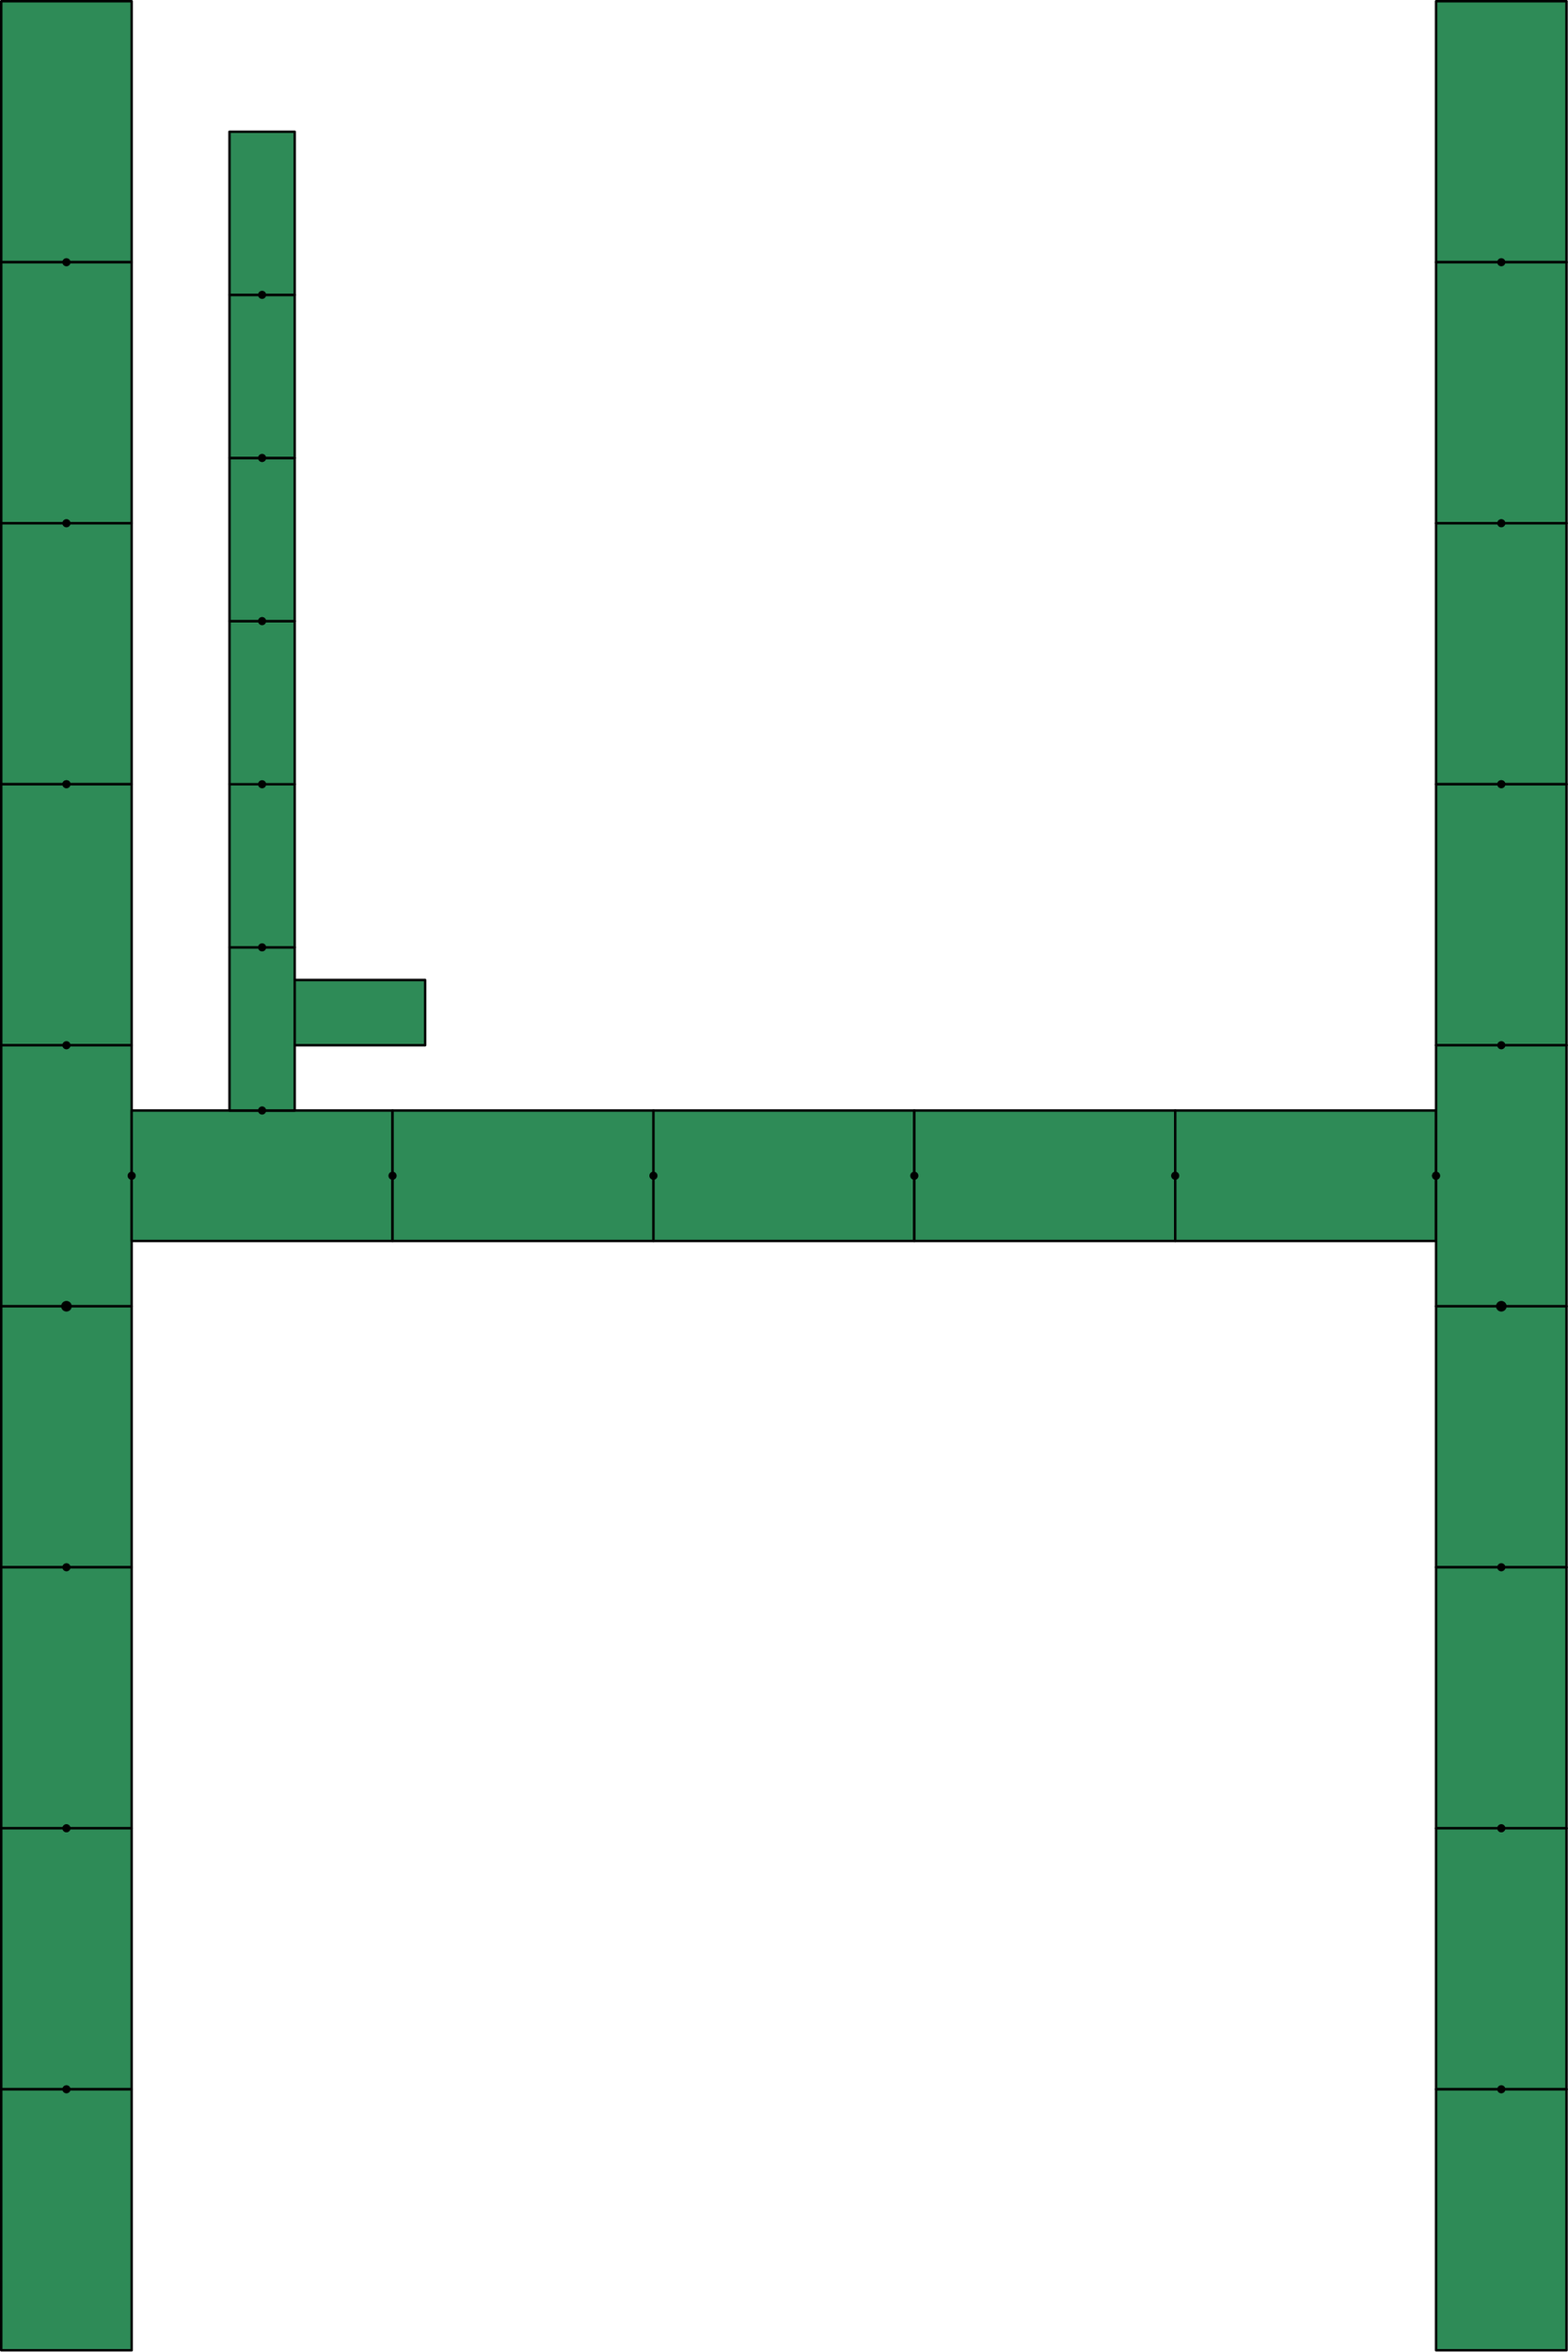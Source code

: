 <?xml version="1.0"?>
<!DOCTYPE ipe SYSTEM "ipe.dtd">
<ipe version="70005" creator="Ipe 7.1.4">
<info created="D:20140915202354" modified="D:20140915202354"/>
<ipestyle name="basic">
<symbol name="arrow/arc(spx)">
<path stroke="sym-stroke" fill="sym-stroke" pen="sym-pen">
0 0 m
-1 0.333 l
-1 -0.333 l
h
</path>
</symbol>
<symbol name="arrow/farc(spx)">
<path stroke="sym-stroke" fill="white" pen="sym-pen">
0 0 m
-1 0.333 l
-1 -0.333 l
h
</path>
</symbol>
<symbol name="mark/circle(sx)" transformations="translations">
<path fill="sym-stroke">
0.6 0 0 0.6 0 0 e
0.2 0 0 0.2 0 0 e
</path>
</symbol>
<symbol name="mark/disk(sx)" transformations="translations">
<path fill="sym-stroke">
0.6 0 0 0.6 0 0 e
</path>
</symbol>
<symbol name="mark/fdisk(sfx)" transformations="translations">
<group>
<path fill="sym-fill">
0.5 0 0 0.5 0 0 e
</path>
<path fill="sym-stroke" fillrule="eofill">
0.6 0 0 0.6 0 0 e
0.2 0 0 0.2 0 0 e
</path>
</group>
</symbol>
<symbol name="mark/box(sx)" transformations="translations">
<path fill="sym-stroke" fillrule="eofill">
-0.6 -0.6 m
0.6 -0.6 l
0.6 0.6 l
-0.6 0.6 l
h
-0.4 -0.4 m
0.4 -0.4 l
0.4 0.4 l
-0.4 0.4 l
h
</path>
</symbol>
<symbol name="mark/square(sx)" transformations="translations">
<path fill="sym-stroke">
-0.6 -0.6 m
0.6 -0.6 l
0.6 0.6 l
-0.6 0.6 l
h
</path>
</symbol>
<symbol name="mark/fsquare(sfx)" transformations="translations">
<group>
<path fill="sym-fill">
-0.5 -0.5 m
0.5 -0.5 l
0.5 0.5 l
-0.5 0.5 l
h
</path>
<path fill="sym-stroke" fillrule="eofill">
-0.6 -0.6 m
0.6 -0.6 l
0.6 0.6 l
-0.6 0.6 l
h
-0.4 -0.4 m
0.4 -0.4 l
0.4 0.4 l
-0.4 0.4 l
h
</path>
</group>
</symbol>
<symbol name="mark/cross(sx)" transformations="translations">
<group>
<path fill="sym-stroke">
-0.43 -0.57 m
0.57 0.43 l
0.43 0.57 l
-0.57 -0.43 l
h
</path>
<path fill="sym-stroke">
-0.43 0.57 m
0.57 -0.43 l
0.43 -0.57 l
-0.57 0.43 l
h
</path>
</group>
</symbol>
<symbol name="arrow/fnormal(spx)">
<path stroke="sym-stroke" fill="white" pen="sym-pen">
0 0 m
-1 0.333 l
-1 -0.333 l
h
</path>
</symbol>
<symbol name="arrow/pointed(spx)">
<path stroke="sym-stroke" fill="sym-stroke" pen="sym-pen">
0 0 m
-1 0.333 l
-0.8 0 l
-1 -0.333 l
h
</path>
</symbol>
<symbol name="arrow/fpointed(spx)">
<path stroke="sym-stroke" fill="white" pen="sym-pen">
0 0 m
-1 0.333 l
-0.8 0 l
-1 -0.333 l
h
</path>
</symbol>
<symbol name="arrow/linear(spx)">
<path stroke="sym-stroke" pen="sym-pen">
-1 0.333 m
0 0 l
-1 -0.333 l
</path>
</symbol>
<symbol name="arrow/fdouble(spx)">
<path stroke="sym-stroke" fill="white" pen="sym-pen">
0 0 m
-1 0.333 l
-1 -0.333 l
h
-1 0 m
-2 0.333 l
-2 -0.333 l
h
</path>
</symbol>
<symbol name="arrow/double(spx)">
<path stroke="sym-stroke" fill="sym-stroke" pen="sym-pen">
0 0 m
-1 0.333 l
-1 -0.333 l
h
-1 0 m
-2 0.333 l
-2 -0.333 l
h
</path>
</symbol>
<pen name="heavier" value="0.8"/>
<pen name="fat" value="1.2"/>
<pen name="ultrafat" value="2"/>
<symbolsize name="large" value="5"/>
<symbolsize name="small" value="2"/>
<symbolsize name="tiny" value="1.1"/>
<arrowsize name="large" value="10"/>
<arrowsize name="small" value="5"/>
<arrowsize name="tiny" value="3"/>
<color name="red" value="1 0 0"/>
<color name="green" value="0 1 0"/>
<color name="blue" value="0 0 1"/>
<color name="yellow" value="1 1 0"/>
<color name="orange" value="1 0.647 0"/>
<color name="gold" value="1 0.843 0"/>
<color name="purple" value="0.627 0.125 0.941"/>
<color name="gray" value="0.745"/>
<color name="brown" value="0.647 0.165 0.165"/>
<color name="navy" value="0 0 0.502"/>
<color name="pink" value="1 0.753 0.796"/>
<color name="seagreen" value="0.18 0.545 0.341"/>
<color name="turquoise" value="0.251 0.878 0.816"/>
<color name="violet" value="0.933 0.51 0.933"/>
<color name="darkblue" value="0 0 0.545"/>
<color name="darkcyan" value="0 0.545 0.545"/>
<color name="darkgray" value="0.663"/>
<color name="darkgreen" value="0 0.392 0"/>
<color name="darkmagenta" value="0.545 0 0.545"/>
<color name="darkorange" value="1 0.549 0"/>
<color name="darkred" value="0.545 0 0"/>
<color name="lightblue" value="0.678 0.847 0.902"/>
<color name="lightcyan" value="0.878 1 1"/>
<color name="lightgray" value="0.827"/>
<color name="lightgreen" value="0.565 0.933 0.565"/>
<color name="lightyellow" value="1 1 0.878"/>
<dashstyle name="dashed" value="[4] 0"/>
<dashstyle name="dotted" value="[1 3] 0"/>
<dashstyle name="dash dotted" value="[4 2 1 2] 0"/>
<dashstyle name="dash dot dotted" value="[4 2 1 2 1 2] 0"/>
<textsize name="large" value="\large"/>
<textsize name="Large" value="\Large"/>
<textsize name="LARGE" value="\LARGE"/>
<textsize name="huge" value="\huge"/>
<textsize name="Huge" value="\Huge"/>
<textsize name="small" value="\small"/>
<textsize name="footnote" value="\footnotesize"/>
<textsize name="tiny" value="\tiny"/>
<textstyle name="center" begin="\begin{center}" end="\end{center}"/>
<textstyle name="itemize" begin="\begin{itemize}" end="\end{itemize}"/>
<textstyle name="item" begin="\begin{itemize}\item{}" end="\end{itemize}"/>
<gridsize name="4 pts" value="4"/>
<gridsize name="8 pts (~3 mm)" value="8"/>
<gridsize name="16 pts (~6 mm)" value="16"/>
<gridsize name="32 pts (~12 mm)" value="32"/>
<gridsize name="10 pts (~3.5 mm)" value="10"/>
<gridsize name="20 pts (~7 mm)" value="20"/>
<gridsize name="14 pts (~5 mm)" value="14"/>
<gridsize name="28 pts (~10 mm)" value="28"/>
<gridsize name="56 pts (~20 mm)" value="56"/>
<anglesize name="90 deg" value="90"/>
<anglesize name="60 deg" value="60"/>
<anglesize name="45 deg" value="45"/>
<anglesize name="30 deg" value="30"/>
<anglesize name="22.5 deg" value="22.5"/>
<tiling name="falling" angle="-60" step="4" width="1"/>
<tiling name="rising" angle="30" step="4" width="1"/>
</ipestyle>
<ipestyle name="bigpaper">
<layout paper="10000 6000" origin="0 0" frame="10000 6000"/>
<titlestyle pos="10 10" size="LARGE" color="title"  valign="baseline"/>
</ipestyle>
<page>
<layer name="alpha"/>
<view layers="alpha" active="alpha"/>
<path layer="alpha" stroke="black" fill="seagreen" pen="fat">
3968 3840 m
3968 3712 l
4032 3712 l
4032 3840 l
h
</path>
<path matrix="1 0 0 1 0 -128" stroke="black" fill="seagreen" pen="fat">
3968 3840 m
3968 3712 l
4032 3712 l
4032 3840 l
h
</path>
<path matrix="1 0 0 1 0 -256" stroke="black" fill="seagreen" pen="fat">
3968 3840 m
3968 3712 l
4032 3712 l
4032 3840 l
h
</path>
<path fill="black">
2 0 0 2 4000 3712 e
</path>
<path fill="black">
2 0 0 2 4000 3584 e
</path>
<path fill="black">
2 0 0 2 4000 3456 e
</path>
<path fill="black">
2 0 0 2 4000 3328 e
</path>
<path fill="black">
2 0 0 2 4000 3200 e
</path>
<path fill="black">
2 0 0 2 4000 3072 e
</path>
<path fill="black">
2 0 0 2 4000 2944 e
</path>
<path fill="black">
2 0 0 2 4000 2816 e
</path>
<path matrix="1 0 0 1 0 -384" stroke="black" fill="seagreen" pen="fat">
3968 3840 m
3968 3712 l
4032 3712 l
4032 3840 l
h
</path>
<path matrix="1 0 0 1 0 -512" stroke="black" fill="seagreen" pen="fat">
3968 3840 m
3968 3712 l
4032 3712 l
4032 3840 l
h
</path>
<path matrix="1 0 0 1 0 -640" stroke="black" fill="seagreen" pen="fat">
3968 3840 m
3968 3712 l
4032 3712 l
4032 3840 l
h
</path>
<path matrix="1 0 0 1 0 -768" stroke="black" fill="seagreen" pen="fat">
3968 3840 m
3968 3712 l
4032 3712 l
4032 3840 l
h
</path>
<path matrix="1 0 0 1 0 -896" stroke="black" fill="seagreen" pen="fat">
3968 3840 m
3968 3712 l
4032 3712 l
4032 3840 l
h
</path>
<path fill="black">
2 0 0 2 4000 2944 e
</path>
<path fill="black">
2 0 0 2 4000 3072 e
</path>
<path stroke="black" fill="black" pen="fat">
2 0 0 2 4000 3200 e
</path>
<path fill="black">
2 0 0 2 4000 3328 e
</path>
<path fill="black">
2 0 0 2 4000 3456 e
</path>
<path matrix="1 0 0 1 0 -1024" stroke="black" fill="seagreen" pen="fat">
3968 3840 m
3968 3712 l
4032 3712 l
4032 3840 l
h
</path>
<path fill="black">
2 0 0 2 4000 2816 e
</path>
<path stroke="black" fill="seagreen" pen="fat">
4032 3296 m
4032 3232 l
4160 3232 l
4160 3296 l
h
</path>
<path matrix="1 0 0 1 128 0" stroke="black" fill="seagreen" pen="fat">
4032 3296 m
4032 3232 l
4160 3232 l
4160 3296 l
h
</path>
<path matrix="1 0 0 1 256 0" stroke="black" fill="seagreen" pen="fat">
4032 3296 m
4032 3232 l
4160 3232 l
4160 3296 l
h
</path>
<path matrix="1 0 0 1 384 0" stroke="black" fill="seagreen" pen="fat">
4032 3296 m
4032 3232 l
4160 3232 l
4160 3296 l
h
</path>
<path matrix="1 0 0 1 512 0" stroke="black" fill="seagreen" pen="fat">
4032 3296 m
4032 3232 l
4160 3232 l
4160 3296 l
h
</path>
<path fill="black">
2 0 0 2 4160 3264 e
</path>
<path matrix="1 0 0 1 128 0" fill="black">
2 0 0 2 4160 3264 e
</path>
<path matrix="1 0 0 1 256 0" fill="black">
2 0 0 2 4160 3264 e
</path>
<path matrix="1 0 0 1 384 0" fill="black">
2 0 0 2 4160 3264 e
</path>
<path matrix="1 0 0 1 512 0" fill="black">
2 0 0 2 4160 3264 e
</path>
<path fill="black">
2 0 0 2 4032 3264 e
</path>
<path matrix="1 0 0 1 704 0" stroke="black" fill="seagreen" pen="fat">
3968 3840 m
3968 3712 l
4032 3712 l
4032 3840 l
h
</path>
<path matrix="1 0 0 1 704 -128" stroke="black" fill="seagreen" pen="fat">
3968 3840 m
3968 3712 l
4032 3712 l
4032 3840 l
h
</path>
<path matrix="1 0 0 1 704 -256" stroke="black" fill="seagreen" pen="fat">
3968 3840 m
3968 3712 l
4032 3712 l
4032 3840 l
h
</path>
<path matrix="1 0 0 1 704 0" fill="black">
2 0 0 2 4000 3712 e
</path>
<path matrix="1 0 0 1 704 0" fill="black">
2 0 0 2 4000 3584 e
</path>
<path matrix="1 0 0 1 704 0" fill="black">
2 0 0 2 4000 3456 e
</path>
<path matrix="1 0 0 1 704 0" fill="black">
2 0 0 2 4000 3328 e
</path>
<path matrix="1 0 0 1 704 0" fill="black">
2 0 0 2 4000 3200 e
</path>
<path matrix="1 0 0 1 704 0" fill="black">
2 0 0 2 4000 3072 e
</path>
<path matrix="1 0 0 1 704 0" fill="black">
2 0 0 2 4000 2944 e
</path>
<path matrix="1 0 0 1 704 0" fill="black">
2 0 0 2 4000 2816 e
</path>
<path matrix="1 0 0 1 704 -384" stroke="black" fill="seagreen" pen="fat">
3968 3840 m
3968 3712 l
4032 3712 l
4032 3840 l
h
</path>
<path matrix="1 0 0 1 704 -512" stroke="black" fill="seagreen" pen="fat">
3968 3840 m
3968 3712 l
4032 3712 l
4032 3840 l
h
</path>
<path matrix="1 0 0 1 704 -640" stroke="black" fill="seagreen" pen="fat">
3968 3840 m
3968 3712 l
4032 3712 l
4032 3840 l
h
</path>
<path matrix="1 0 0 1 704 -768" stroke="black" fill="seagreen" pen="fat">
3968 3840 m
3968 3712 l
4032 3712 l
4032 3840 l
h
</path>
<path matrix="1 0 0 1 704 -896" stroke="black" fill="seagreen" pen="fat">
3968 3840 m
3968 3712 l
4032 3712 l
4032 3840 l
h
</path>
<path matrix="1 0 0 1 704 0" fill="black">
2 0 0 2 4000 2944 e
</path>
<path matrix="1 0 0 1 704 0" fill="black">
2 0 0 2 4000 3072 e
</path>
<path matrix="1 0 0 1 704 0" stroke="black" fill="black" pen="fat">
2 0 0 2 4000 3200 e
</path>
<path matrix="1 0 0 1 704 0" fill="black">
2 0 0 2 4000 3328 e
</path>
<path matrix="1 0 0 1 704 0" fill="black">
2 0 0 2 4000 3456 e
</path>
<path matrix="1 0 0 1 704 -1024" stroke="black" fill="seagreen" pen="fat">
3968 3840 m
3968 3712 l
4032 3712 l
4032 3840 l
h
</path>
<path matrix="1 0 0 1 704 0" fill="black">
2 0 0 2 4000 2816 e
</path>
<path fill="black">
2 0 0 2 4672 3264 e
</path>
<path stroke="black" fill="seagreen" pen="fat">
4080 3296 m
4080 3376 l
4112 3376 l
4112 3296 l
h
</path>
<path matrix="1 0 0 1 0 80" stroke="black" fill="seagreen" pen="fat">
4080 3296 m
4080 3376 l
4112 3376 l
4112 3296 l
h
</path>
<path matrix="1 0 0 1 0 160" stroke="black" fill="seagreen" pen="fat">
4080 3296 m
4080 3376 l
4112 3376 l
4112 3296 l
h
</path>
<path matrix="1 0 0 1 0 240" stroke="black" fill="seagreen" pen="fat">
4080 3296 m
4080 3376 l
4112 3376 l
4112 3296 l
h
</path>
<path matrix="1 0 0 1 0 320" stroke="black" fill="seagreen" pen="fat">
4080 3296 m
4080 3376 l
4112 3376 l
4112 3296 l
h
</path>
<path matrix="1 0 0 1 0 400" stroke="black" fill="seagreen" pen="fat">
4080 3296 m
4080 3376 l
4112 3376 l
4112 3296 l
h
</path>
<path fill="black">
2 0 0 2 4096 3696 e
</path>
<path fill="black">
2 0 0 2 4096 3616 e
</path>
<path fill="black">
2 0 0 2 4096 3536 e
</path>
<path fill="black">
2 0 0 2 4096 3456 e
</path>
<path fill="black">
2 0 0 2 4096 3376 e
</path>
<path fill="black">
2 0 0 2 4096 3296 e
</path>
<path stroke="black" fill="seagreen" pen="fat">
4112 3360 m
4112 3328 l
4176 3328 l
4176 3360 l
h
</path>
</page>
</ipe>
